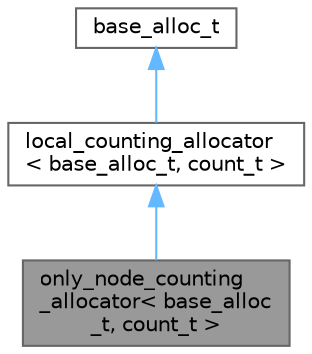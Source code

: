 digraph "only_node_counting_allocator&lt; base_alloc_t, count_t &gt;"
{
 // LATEX_PDF_SIZE
  bgcolor="transparent";
  edge [fontname=Helvetica,fontsize=10,labelfontname=Helvetica,labelfontsize=10];
  node [fontname=Helvetica,fontsize=10,shape=box,height=0.2,width=0.4];
  Node1 [id="Node000001",label="only_node_counting\l_allocator\< base_alloc\l_t, count_t \>",height=0.2,width=0.4,color="gray40", fillcolor="grey60", style="filled", fontcolor="black",tooltip=" "];
  Node2 -> Node1 [id="edge1_Node000001_Node000002",dir="back",color="steelblue1",style="solid",tooltip=" "];
  Node2 [id="Node000002",label="local_counting_allocator\l\< base_alloc_t, count_t \>",height=0.2,width=0.4,color="gray40", fillcolor="white", style="filled",URL="$classlocal__counting__allocator.html",tooltip=" "];
  Node3 -> Node2 [id="edge2_Node000002_Node000003",dir="back",color="steelblue1",style="solid",tooltip=" "];
  Node3 [id="Node000003",label="base_alloc_t",height=0.2,width=0.4,color="gray40", fillcolor="white", style="filled",tooltip=" "];
}
